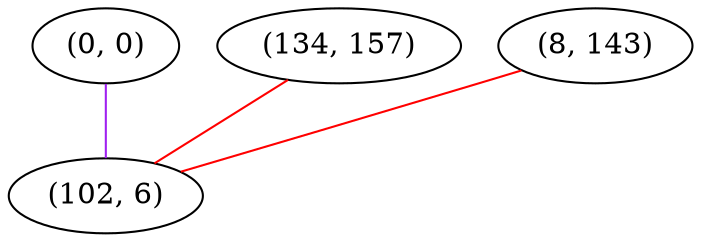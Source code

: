 graph "" {
"(0, 0)";
"(134, 157)";
"(8, 143)";
"(102, 6)";
"(0, 0)" -- "(102, 6)"  [color=purple, key=0, weight=4];
"(134, 157)" -- "(102, 6)"  [color=red, key=0, weight=1];
"(8, 143)" -- "(102, 6)"  [color=red, key=0, weight=1];
}
